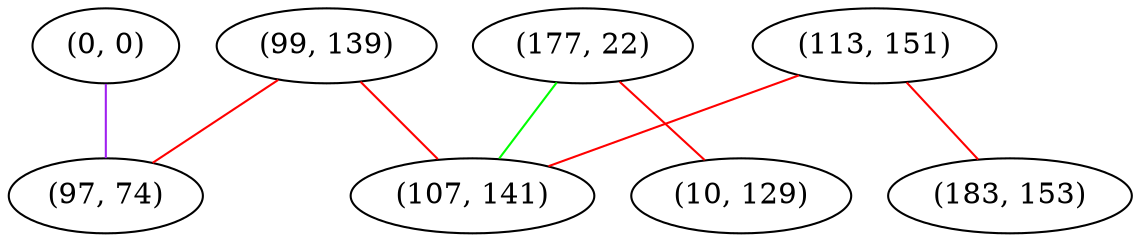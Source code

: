 graph "" {
"(0, 0)";
"(99, 139)";
"(177, 22)";
"(10, 129)";
"(113, 151)";
"(97, 74)";
"(183, 153)";
"(107, 141)";
"(0, 0)" -- "(97, 74)"  [color=purple, key=0, weight=4];
"(99, 139)" -- "(97, 74)"  [color=red, key=0, weight=1];
"(99, 139)" -- "(107, 141)"  [color=red, key=0, weight=1];
"(177, 22)" -- "(10, 129)"  [color=red, key=0, weight=1];
"(177, 22)" -- "(107, 141)"  [color=green, key=0, weight=2];
"(113, 151)" -- "(183, 153)"  [color=red, key=0, weight=1];
"(113, 151)" -- "(107, 141)"  [color=red, key=0, weight=1];
}
